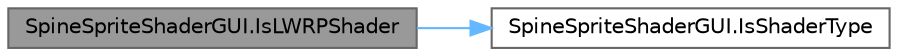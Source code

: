 digraph "SpineSpriteShaderGUI.IsLWRPShader"
{
 // LATEX_PDF_SIZE
  bgcolor="transparent";
  edge [fontname=Helvetica,fontsize=10,labelfontname=Helvetica,labelfontsize=10];
  node [fontname=Helvetica,fontsize=10,shape=box,height=0.2,width=0.4];
  rankdir="LR";
  Node1 [id="Node000001",label="SpineSpriteShaderGUI.IsLWRPShader",height=0.2,width=0.4,color="gray40", fillcolor="grey60", style="filled", fontcolor="black",tooltip=" "];
  Node1 -> Node2 [id="edge1_Node000001_Node000002",color="steelblue1",style="solid",tooltip=" "];
  Node2 [id="Node000002",label="SpineSpriteShaderGUI.IsShaderType",height=0.2,width=0.4,color="grey40", fillcolor="white", style="filled",URL="$class_spine_sprite_shader_g_u_i.html#acc33242ec4f2fdae410648a2347abfb4",tooltip=" "];
}
